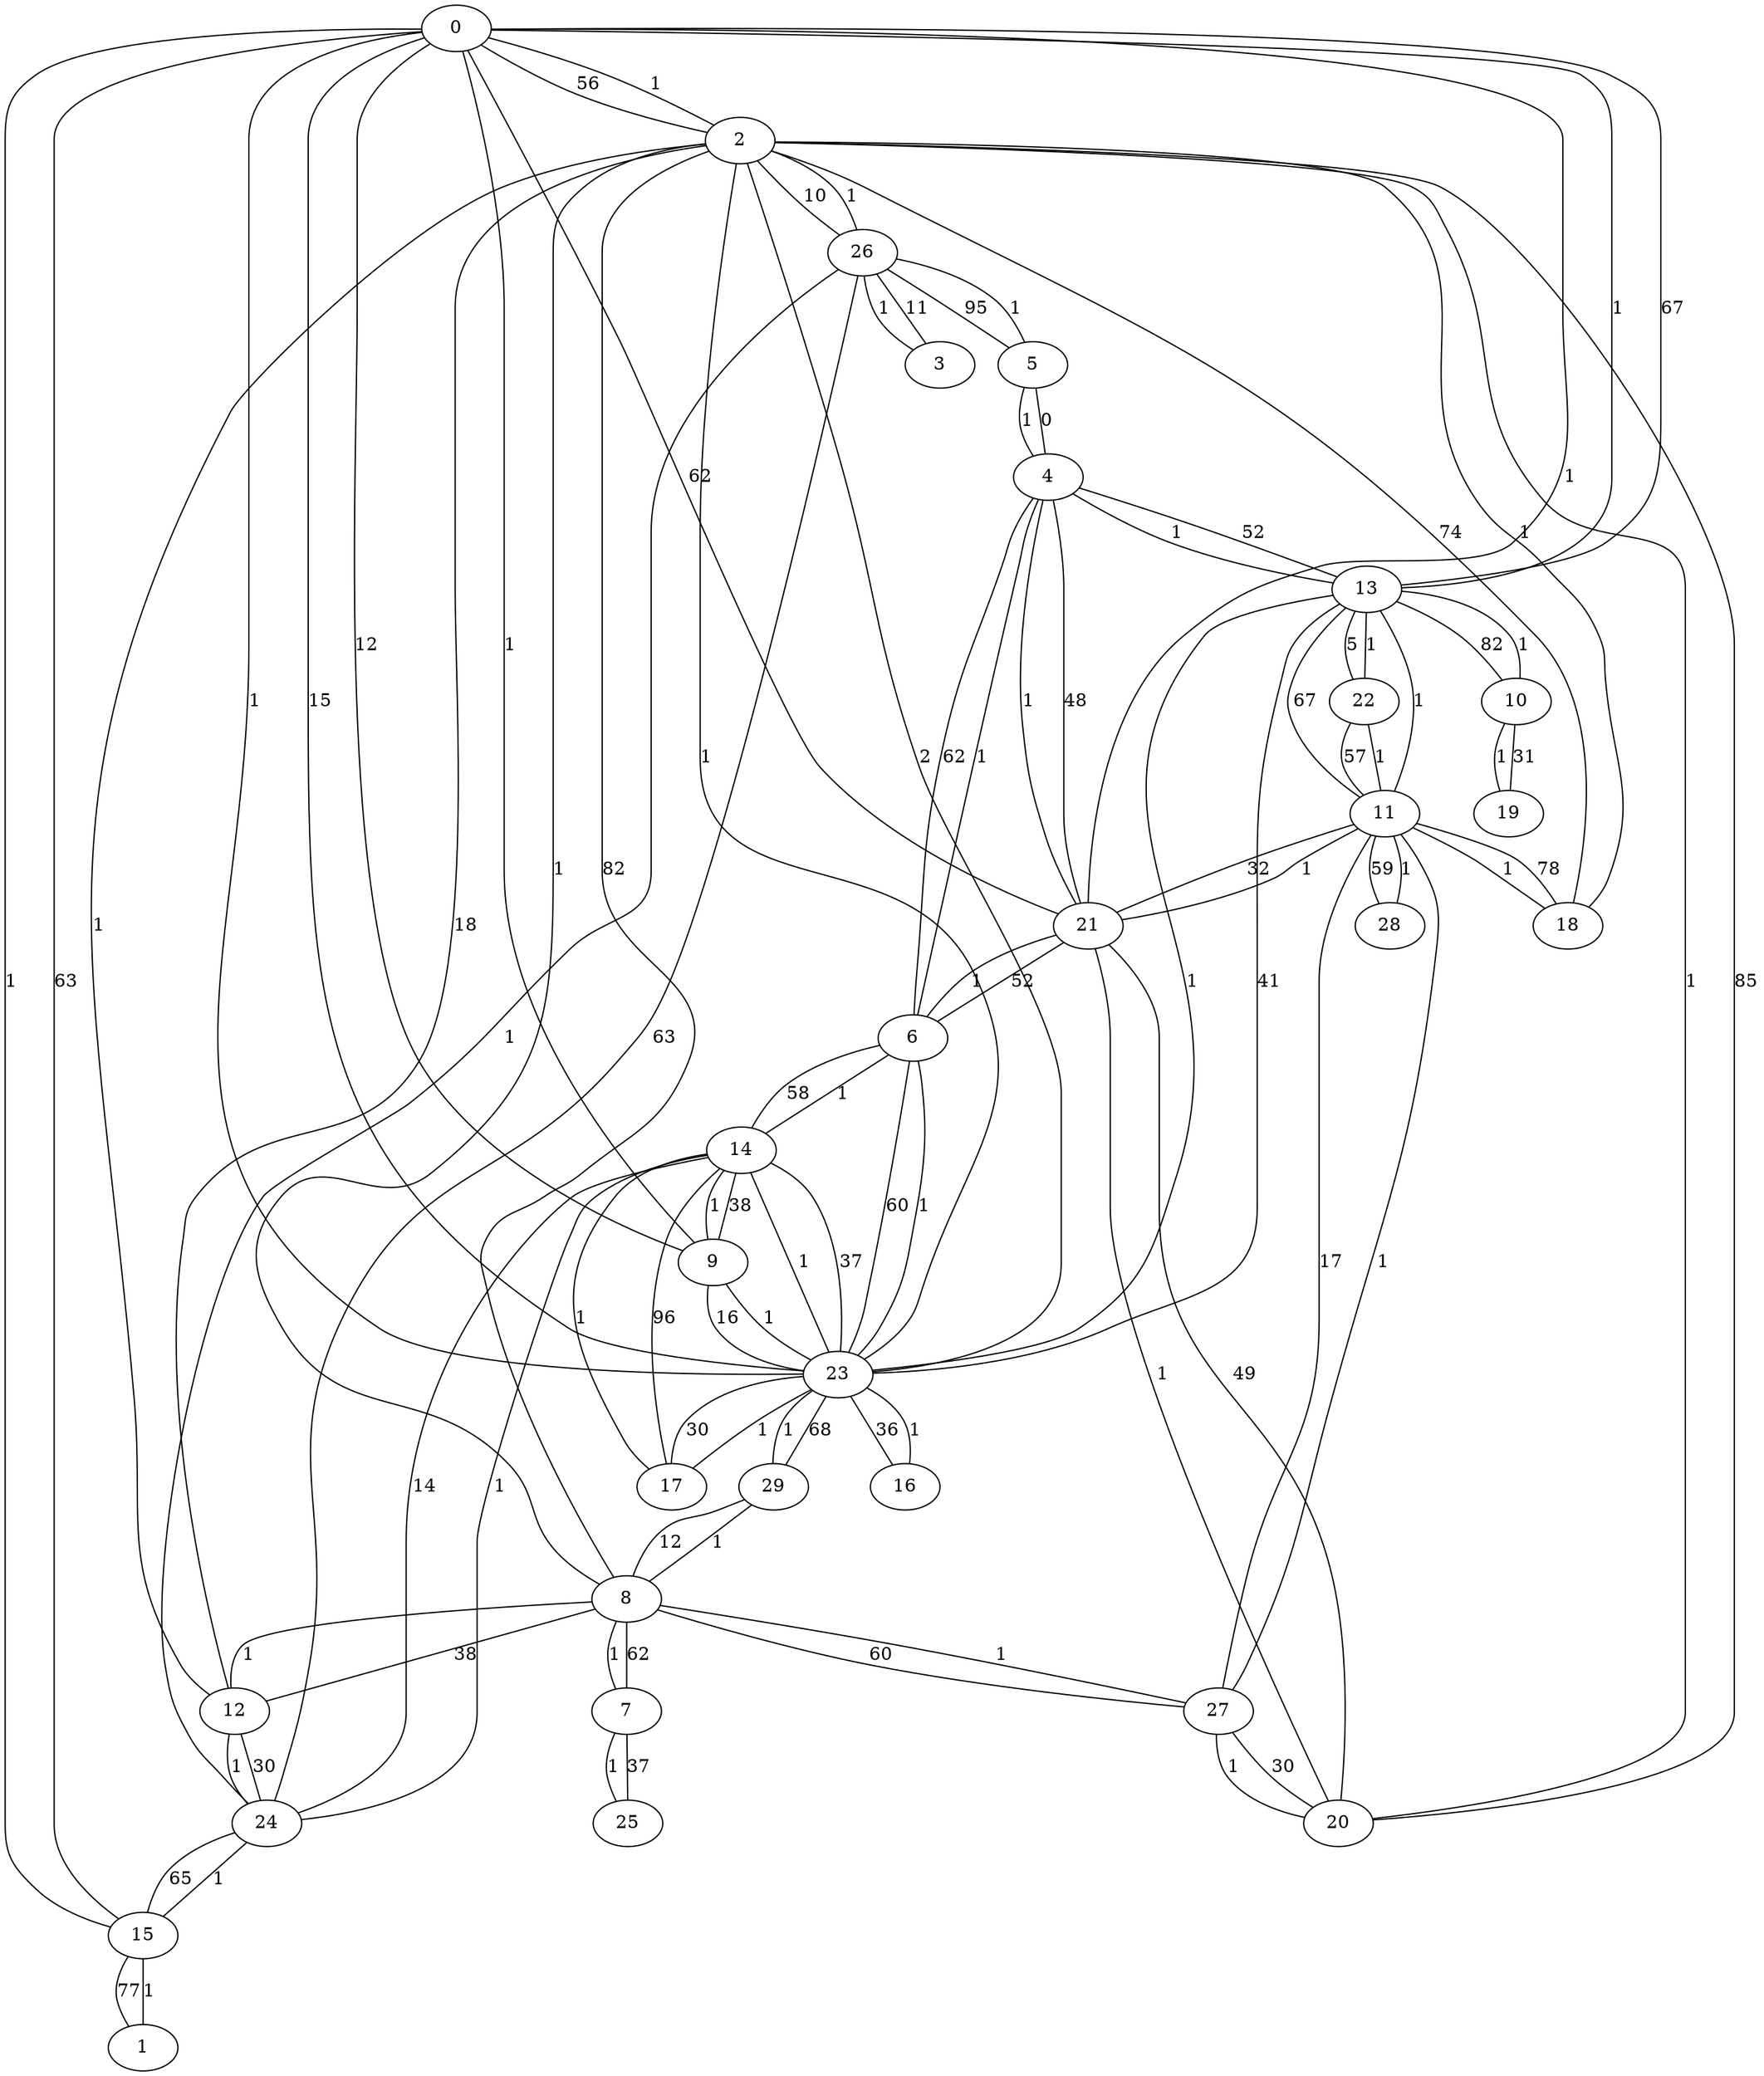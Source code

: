 graph {
  0 -- 2 [label="1"];
  0 -- 9 [label="1"];
  0 -- 13 [label="1"];
  0 -- 15 [label="1"];
  0 -- 21 [label="1"];
  0 -- 23 [label="1"];
  2 -- 0 [label="56"];
  2 -- 8 [label="1"];
  2 -- 12 [label="1"];
  2 -- 18 [label="1"];
  2 -- 20 [label="1"];
  2 -- 23 [label="1"];
  2 -- 26 [label="1"];
  9 -- 0 [label="12"];
  9 -- 14 [label="1"];
  9 -- 23 [label="1"];
  13 -- 0 [label="67"];
  13 -- 4 [label="52"];
  13 -- 10 [label="82"];
  13 -- 11 [label="67"];
  13 -- 22 [label="1"];
  13 -- 23 [label="1"];
  15 -- 0 [label="63"];
  15 -- 1 [label="77"];
  15 -- 24 [label="1"];
  21 -- 0 [label="62"];
  21 -- 4 [label="48"];
  21 -- 6 [label="52"];
  21 -- 11 [label="32"];
  21 -- 20 [label="49"];
  23 -- 0 [label="15"];
  23 -- 2 [label="2"];
  23 -- 6 [label="60"];
  23 -- 9 [label="16"];
  23 -- 13 [label="41"];
  23 -- 14 [label="37"];
  23 -- 16 [label="36"];
  23 -- 17 [label="30"];
  23 -- 29 [label="1"];
  1 -- 15 [label="1"];
  8 -- 2 [label="82"];
  8 -- 7 [label="62"];
  8 -- 12 [label="1"];
  8 -- 27 [label="1"];
  8 -- 29 [label="1"];
  12 -- 2 [label="18"];
  12 -- 8 [label="38"];
  12 -- 24 [label="1"];
  18 -- 2 [label="74"];
  18 -- 11 [label="78"];
  20 -- 2 [label="85"];
  20 -- 21 [label="1"];
  20 -- 27 [label="1"];
  26 -- 2 [label="10"];
  26 -- 3 [label="11"];
  26 -- 5 [label="95"];
  26 -- 24 [label="63"];
  3 -- 26 [label="1"];
  4 -- 5 [label="1"];
  4 -- 6 [label="1"];
  4 -- 13 [label="1"];
  4 -- 21 [label="1"];
  5 -- 4 [label="0"];
  5 -- 26 [label="1"];
  6 -- 4 [label="62"];
  6 -- 14 [label="1"];
  6 -- 21 [label="1"];
  6 -- 23 [label="1"];
  14 -- 6 [label="58"];
  14 -- 9 [label="38"];
  14 -- 17 [label="1"];
  14 -- 23 [label="1"];
  14 -- 24 [label="1"];
  7 -- 8 [label="1"];
  7 -- 25 [label="1"];
  25 -- 7 [label="37"];
  27 -- 8 [label="60"];
  27 -- 11 [label="17"];
  27 -- 20 [label="30"];
  29 -- 8 [label="12"];
  29 -- 23 [label="68"];
  10 -- 13 [label="1"];
  10 -- 19 [label="1"];
  19 -- 10 [label="31"];
  11 -- 13 [label="1"];
  11 -- 18 [label="1"];
  11 -- 21 [label="1"];
  11 -- 22 [label="1"];
  11 -- 27 [label="1"];
  11 -- 28 [label="1"];
  22 -- 11 [label="57"];
  22 -- 13 [label="5"];
  28 -- 11 [label="59"];
  24 -- 12 [label="30"];
  24 -- 14 [label="14"];
  24 -- 15 [label="65"];
  24 -- 26 [label="1"];
  17 -- 14 [label="96"];
  17 -- 23 [label="1"];
  16 -- 23 [label="1"];
}